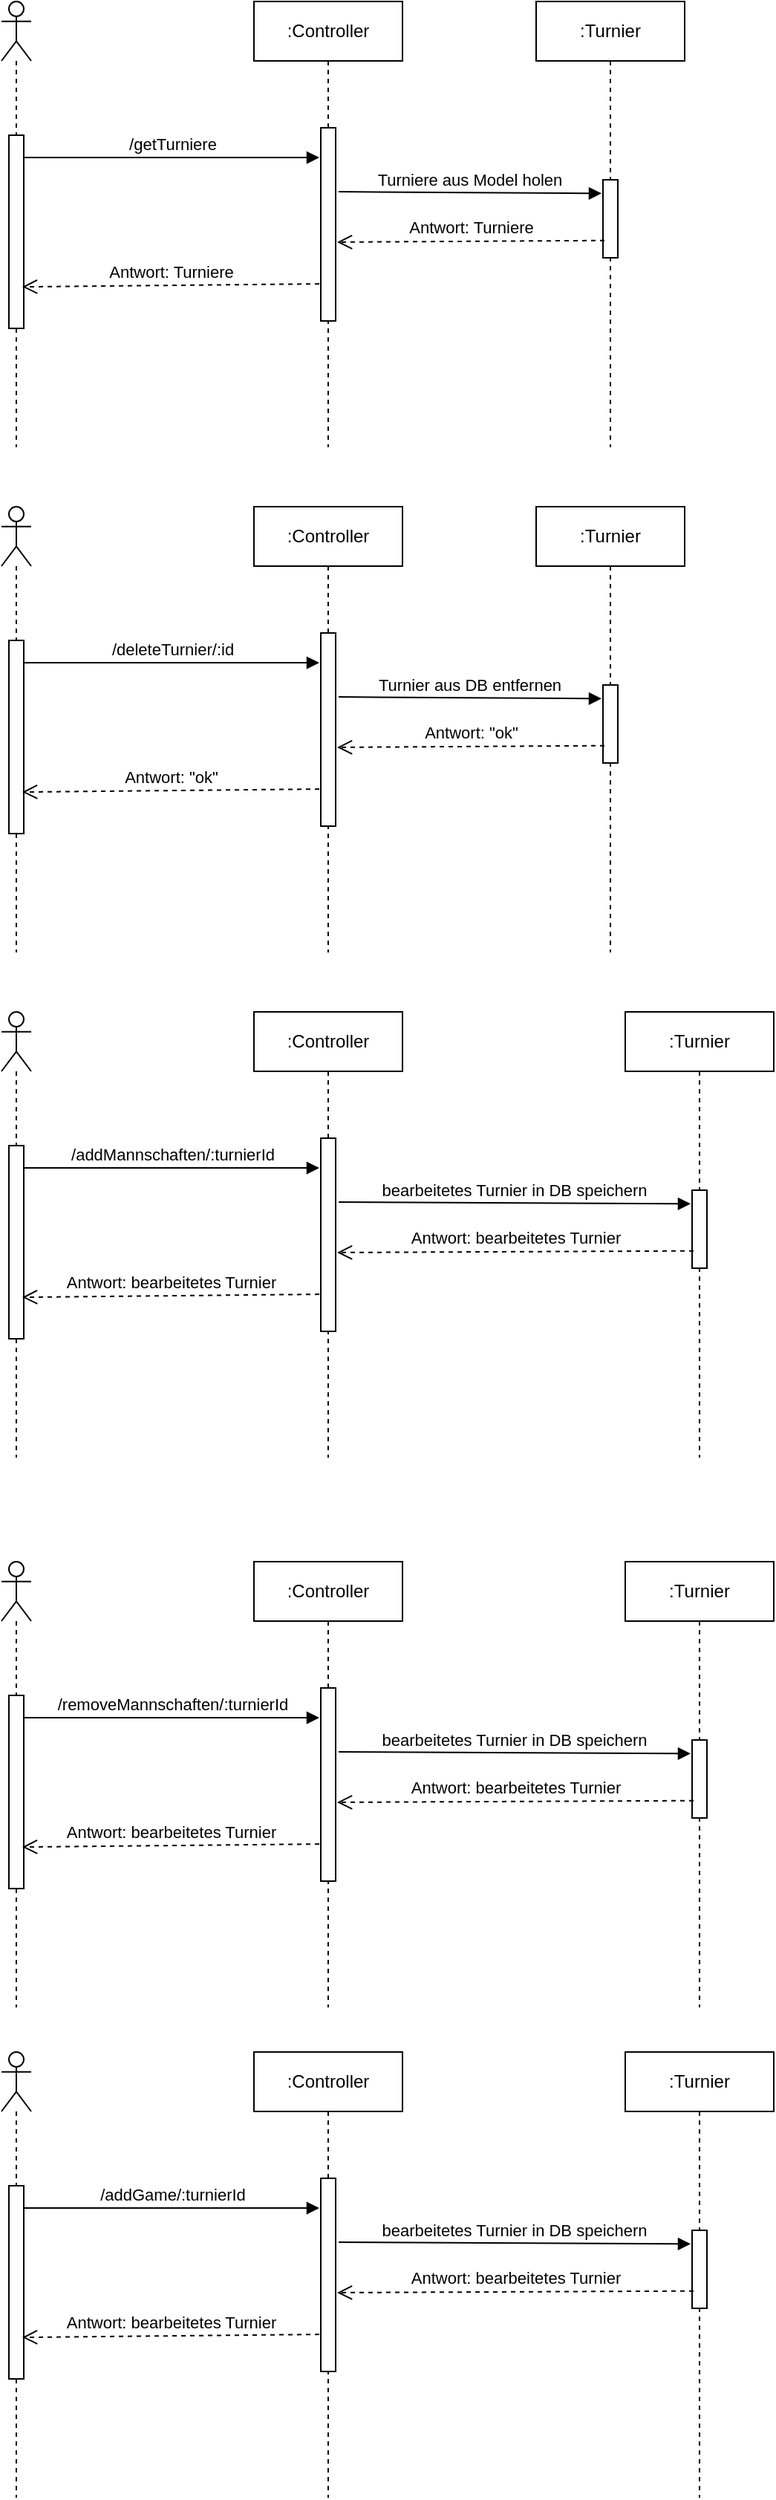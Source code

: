 <mxfile version="13.10.0" type="embed">
    <diagram id="p36Yqyrogv8A9jEpyJuB" name="Page-1">
        <mxGraphModel dx="820" dy="713" grid="1" gridSize="10" guides="1" tooltips="1" connect="1" arrows="1" fold="1" page="1" pageScale="1" pageWidth="850" pageHeight="1100" math="0" shadow="0">
            <root>
                <mxCell id="0"/>
                <mxCell id="1" parent="0"/>
                <mxCell id="2" value="" style="shape=umlLifeline;participant=umlActor;perimeter=lifelinePerimeter;whiteSpace=wrap;html=1;container=1;collapsible=0;recursiveResize=0;verticalAlign=top;spacingTop=36;outlineConnect=0;" parent="1" vertex="1">
                    <mxGeometry x="60" y="60" width="20" height="300" as="geometry"/>
                </mxCell>
                <mxCell id="5" value="" style="html=1;points=[];perimeter=orthogonalPerimeter;" parent="2" vertex="1">
                    <mxGeometry x="5" y="90" width="10" height="130" as="geometry"/>
                </mxCell>
                <mxCell id="3" value=":Controller" style="shape=umlLifeline;perimeter=lifelinePerimeter;whiteSpace=wrap;html=1;container=1;collapsible=0;recursiveResize=0;outlineConnect=0;" parent="1" vertex="1">
                    <mxGeometry x="230" y="60" width="100" height="300" as="geometry"/>
                </mxCell>
                <mxCell id="6" value="" style="html=1;points=[];perimeter=orthogonalPerimeter;" parent="3" vertex="1">
                    <mxGeometry x="45" y="85" width="10" height="130" as="geometry"/>
                </mxCell>
                <mxCell id="4" value=":Turnier" style="shape=umlLifeline;perimeter=lifelinePerimeter;whiteSpace=wrap;html=1;container=1;collapsible=0;recursiveResize=0;outlineConnect=0;" parent="1" vertex="1">
                    <mxGeometry x="420" y="60" width="100" height="300" as="geometry"/>
                </mxCell>
                <mxCell id="7" value="" style="html=1;points=[];perimeter=orthogonalPerimeter;" parent="4" vertex="1">
                    <mxGeometry x="45" y="120" width="10" height="52.5" as="geometry"/>
                </mxCell>
                <mxCell id="9" value="/getTurniere" style="html=1;verticalAlign=bottom;endArrow=block;entryX=-0.1;entryY=0.154;entryDx=0;entryDy=0;entryPerimeter=0;" parent="1" source="5" target="6" edge="1">
                    <mxGeometry relative="1" as="geometry">
                        <mxPoint x="310" y="170" as="sourcePoint"/>
                        <mxPoint x="240" y="170" as="targetPoint"/>
                    </mxGeometry>
                </mxCell>
                <mxCell id="10" value="Antwort: Turniere" style="html=1;verticalAlign=bottom;endArrow=open;dashed=1;endSize=8;entryX=0.9;entryY=0.785;entryDx=0;entryDy=0;entryPerimeter=0;exitX=-0.1;exitY=0.808;exitDx=0;exitDy=0;exitPerimeter=0;" parent="1" source="6" target="5" edge="1">
                    <mxGeometry relative="1" as="geometry">
                        <mxPoint x="310" y="246" as="targetPoint"/>
                        <mxPoint x="260" y="248" as="sourcePoint"/>
                    </mxGeometry>
                </mxCell>
                <mxCell id="11" value="Turniere aus Model holen" style="html=1;verticalAlign=bottom;endArrow=block;entryX=-0.1;entryY=0.175;entryDx=0;entryDy=0;entryPerimeter=0;exitX=1.2;exitY=0.331;exitDx=0;exitDy=0;exitPerimeter=0;" parent="1" source="6" target="7" edge="1">
                    <mxGeometry relative="1" as="geometry">
                        <mxPoint x="85" y="175.02" as="sourcePoint"/>
                        <mxPoint x="284" y="175.02" as="targetPoint"/>
                    </mxGeometry>
                </mxCell>
                <mxCell id="13" value="Antwort: Turniere" style="html=1;verticalAlign=bottom;endArrow=open;dashed=1;endSize=8;entryX=1.1;entryY=0.592;entryDx=0;entryDy=0;entryPerimeter=0;exitX=0.1;exitY=0.778;exitDx=0;exitDy=0;exitPerimeter=0;" parent="1" source="7" target="6" edge="1">
                    <mxGeometry relative="1" as="geometry">
                        <mxPoint x="84" y="262.05" as="targetPoint"/>
                        <mxPoint x="284" y="260.04" as="sourcePoint"/>
                    </mxGeometry>
                </mxCell>
                <mxCell id="14" value="" style="shape=umlLifeline;participant=umlActor;perimeter=lifelinePerimeter;whiteSpace=wrap;html=1;container=1;collapsible=0;recursiveResize=0;verticalAlign=top;spacingTop=36;outlineConnect=0;" parent="1" vertex="1">
                    <mxGeometry x="60" y="400" width="20" height="300" as="geometry"/>
                </mxCell>
                <mxCell id="15" value="" style="html=1;points=[];perimeter=orthogonalPerimeter;" parent="14" vertex="1">
                    <mxGeometry x="5" y="90" width="10" height="130" as="geometry"/>
                </mxCell>
                <mxCell id="16" value=":Controller" style="shape=umlLifeline;perimeter=lifelinePerimeter;whiteSpace=wrap;html=1;container=1;collapsible=0;recursiveResize=0;outlineConnect=0;" parent="1" vertex="1">
                    <mxGeometry x="230" y="400" width="100" height="300" as="geometry"/>
                </mxCell>
                <mxCell id="17" value="" style="html=1;points=[];perimeter=orthogonalPerimeter;" parent="16" vertex="1">
                    <mxGeometry x="45" y="85" width="10" height="130" as="geometry"/>
                </mxCell>
                <mxCell id="18" value=":Turnier" style="shape=umlLifeline;perimeter=lifelinePerimeter;whiteSpace=wrap;html=1;container=1;collapsible=0;recursiveResize=0;outlineConnect=0;" parent="1" vertex="1">
                    <mxGeometry x="420" y="400" width="100" height="300" as="geometry"/>
                </mxCell>
                <mxCell id="19" value="" style="html=1;points=[];perimeter=orthogonalPerimeter;" parent="18" vertex="1">
                    <mxGeometry x="45" y="120" width="10" height="52.5" as="geometry"/>
                </mxCell>
                <mxCell id="20" value="/deleteTurnier/:id" style="html=1;verticalAlign=bottom;endArrow=block;entryX=-0.1;entryY=0.154;entryDx=0;entryDy=0;entryPerimeter=0;" parent="1" source="15" target="17" edge="1">
                    <mxGeometry relative="1" as="geometry">
                        <mxPoint x="310" y="510" as="sourcePoint"/>
                        <mxPoint x="240" y="510" as="targetPoint"/>
                    </mxGeometry>
                </mxCell>
                <mxCell id="21" value="Antwort: &quot;ok&quot;" style="html=1;verticalAlign=bottom;endArrow=open;dashed=1;endSize=8;entryX=0.9;entryY=0.785;entryDx=0;entryDy=0;entryPerimeter=0;exitX=-0.1;exitY=0.808;exitDx=0;exitDy=0;exitPerimeter=0;" parent="1" source="17" target="15" edge="1">
                    <mxGeometry relative="1" as="geometry">
                        <mxPoint x="310" y="586" as="targetPoint"/>
                        <mxPoint x="260" y="588" as="sourcePoint"/>
                    </mxGeometry>
                </mxCell>
                <mxCell id="22" value="Turnier aus DB entfernen" style="html=1;verticalAlign=bottom;endArrow=block;entryX=-0.1;entryY=0.175;entryDx=0;entryDy=0;entryPerimeter=0;exitX=1.2;exitY=0.331;exitDx=0;exitDy=0;exitPerimeter=0;" parent="1" source="17" target="19" edge="1">
                    <mxGeometry relative="1" as="geometry">
                        <mxPoint x="85" y="515.02" as="sourcePoint"/>
                        <mxPoint x="284" y="515.02" as="targetPoint"/>
                    </mxGeometry>
                </mxCell>
                <mxCell id="23" value="Antwort: &quot;ok&quot;" style="html=1;verticalAlign=bottom;endArrow=open;dashed=1;endSize=8;entryX=1.1;entryY=0.592;entryDx=0;entryDy=0;entryPerimeter=0;exitX=0.1;exitY=0.778;exitDx=0;exitDy=0;exitPerimeter=0;" parent="1" source="19" target="17" edge="1">
                    <mxGeometry relative="1" as="geometry">
                        <mxPoint x="84" y="602.05" as="targetPoint"/>
                        <mxPoint x="284" y="600.04" as="sourcePoint"/>
                    </mxGeometry>
                </mxCell>
                <mxCell id="24" value="" style="shape=umlLifeline;participant=umlActor;perimeter=lifelinePerimeter;whiteSpace=wrap;html=1;container=1;collapsible=0;recursiveResize=0;verticalAlign=top;spacingTop=36;outlineConnect=0;" parent="1" vertex="1">
                    <mxGeometry x="60" y="740" width="20" height="300" as="geometry"/>
                </mxCell>
                <mxCell id="25" value="" style="html=1;points=[];perimeter=orthogonalPerimeter;" parent="24" vertex="1">
                    <mxGeometry x="5" y="90" width="10" height="130" as="geometry"/>
                </mxCell>
                <mxCell id="26" value=":Controller" style="shape=umlLifeline;perimeter=lifelinePerimeter;whiteSpace=wrap;html=1;container=1;collapsible=0;recursiveResize=0;outlineConnect=0;" parent="1" vertex="1">
                    <mxGeometry x="230" y="740" width="100" height="300" as="geometry"/>
                </mxCell>
                <mxCell id="27" value="" style="html=1;points=[];perimeter=orthogonalPerimeter;" parent="26" vertex="1">
                    <mxGeometry x="45" y="85" width="10" height="130" as="geometry"/>
                </mxCell>
                <mxCell id="28" value=":Turnier" style="shape=umlLifeline;perimeter=lifelinePerimeter;whiteSpace=wrap;html=1;container=1;collapsible=0;recursiveResize=0;outlineConnect=0;" parent="1" vertex="1">
                    <mxGeometry x="480" y="740" width="100" height="300" as="geometry"/>
                </mxCell>
                <mxCell id="29" value="" style="html=1;points=[];perimeter=orthogonalPerimeter;" parent="28" vertex="1">
                    <mxGeometry x="45" y="120" width="10" height="52.5" as="geometry"/>
                </mxCell>
                <mxCell id="30" value="/addMannschaften/:turnierId" style="html=1;verticalAlign=bottom;endArrow=block;entryX=-0.1;entryY=0.154;entryDx=0;entryDy=0;entryPerimeter=0;" parent="1" source="25" target="27" edge="1">
                    <mxGeometry relative="1" as="geometry">
                        <mxPoint x="310" y="850" as="sourcePoint"/>
                        <mxPoint x="240" y="850" as="targetPoint"/>
                    </mxGeometry>
                </mxCell>
                <mxCell id="31" value="Antwort: bearbeitetes Turnier" style="html=1;verticalAlign=bottom;endArrow=open;dashed=1;endSize=8;entryX=0.9;entryY=0.785;entryDx=0;entryDy=0;entryPerimeter=0;exitX=-0.1;exitY=0.808;exitDx=0;exitDy=0;exitPerimeter=0;" parent="1" source="27" target="25" edge="1">
                    <mxGeometry relative="1" as="geometry">
                        <mxPoint x="310" y="926" as="targetPoint"/>
                        <mxPoint x="260" y="928" as="sourcePoint"/>
                    </mxGeometry>
                </mxCell>
                <mxCell id="32" value="bearbeitetes Turnier in DB speichern" style="html=1;verticalAlign=bottom;endArrow=block;entryX=-0.1;entryY=0.175;entryDx=0;entryDy=0;entryPerimeter=0;exitX=1.2;exitY=0.331;exitDx=0;exitDy=0;exitPerimeter=0;" parent="1" source="27" target="29" edge="1">
                    <mxGeometry relative="1" as="geometry">
                        <mxPoint x="85" y="855.02" as="sourcePoint"/>
                        <mxPoint x="284" y="855.02" as="targetPoint"/>
                    </mxGeometry>
                </mxCell>
                <mxCell id="33" value="Antwort: bearbeitetes Turnier" style="html=1;verticalAlign=bottom;endArrow=open;dashed=1;endSize=8;entryX=1.1;entryY=0.592;entryDx=0;entryDy=0;entryPerimeter=0;exitX=0.1;exitY=0.778;exitDx=0;exitDy=0;exitPerimeter=0;" parent="1" source="29" target="27" edge="1">
                    <mxGeometry relative="1" as="geometry">
                        <mxPoint x="84" y="942.05" as="targetPoint"/>
                        <mxPoint x="284" y="940.04" as="sourcePoint"/>
                    </mxGeometry>
                </mxCell>
                <mxCell id="34" value="" style="shape=umlLifeline;participant=umlActor;perimeter=lifelinePerimeter;whiteSpace=wrap;html=1;container=1;collapsible=0;recursiveResize=0;verticalAlign=top;spacingTop=36;outlineConnect=0;" vertex="1" parent="1">
                    <mxGeometry x="60" y="1110" width="20" height="300" as="geometry"/>
                </mxCell>
                <mxCell id="35" value="" style="html=1;points=[];perimeter=orthogonalPerimeter;" vertex="1" parent="34">
                    <mxGeometry x="5" y="90" width="10" height="130" as="geometry"/>
                </mxCell>
                <mxCell id="36" value=":Controller" style="shape=umlLifeline;perimeter=lifelinePerimeter;whiteSpace=wrap;html=1;container=1;collapsible=0;recursiveResize=0;outlineConnect=0;" vertex="1" parent="1">
                    <mxGeometry x="230" y="1110" width="100" height="300" as="geometry"/>
                </mxCell>
                <mxCell id="37" value="" style="html=1;points=[];perimeter=orthogonalPerimeter;" vertex="1" parent="36">
                    <mxGeometry x="45" y="85" width="10" height="130" as="geometry"/>
                </mxCell>
                <mxCell id="38" value=":Turnier" style="shape=umlLifeline;perimeter=lifelinePerimeter;whiteSpace=wrap;html=1;container=1;collapsible=0;recursiveResize=0;outlineConnect=0;" vertex="1" parent="1">
                    <mxGeometry x="480" y="1110" width="100" height="300" as="geometry"/>
                </mxCell>
                <mxCell id="39" value="" style="html=1;points=[];perimeter=orthogonalPerimeter;" vertex="1" parent="38">
                    <mxGeometry x="45" y="120" width="10" height="52.5" as="geometry"/>
                </mxCell>
                <mxCell id="40" value="/removeMannschaften/:turnierId" style="html=1;verticalAlign=bottom;endArrow=block;entryX=-0.1;entryY=0.154;entryDx=0;entryDy=0;entryPerimeter=0;" edge="1" parent="1" source="35" target="37">
                    <mxGeometry relative="1" as="geometry">
                        <mxPoint x="310" y="1220" as="sourcePoint"/>
                        <mxPoint x="240" y="1220" as="targetPoint"/>
                    </mxGeometry>
                </mxCell>
                <mxCell id="41" value="Antwort: bearbeitetes Turnier" style="html=1;verticalAlign=bottom;endArrow=open;dashed=1;endSize=8;entryX=0.9;entryY=0.785;entryDx=0;entryDy=0;entryPerimeter=0;exitX=-0.1;exitY=0.808;exitDx=0;exitDy=0;exitPerimeter=0;" edge="1" parent="1" source="37" target="35">
                    <mxGeometry relative="1" as="geometry">
                        <mxPoint x="310" y="1296" as="targetPoint"/>
                        <mxPoint x="260" y="1298" as="sourcePoint"/>
                    </mxGeometry>
                </mxCell>
                <mxCell id="42" value="bearbeitetes Turnier in DB speichern" style="html=1;verticalAlign=bottom;endArrow=block;entryX=-0.1;entryY=0.175;entryDx=0;entryDy=0;entryPerimeter=0;exitX=1.2;exitY=0.331;exitDx=0;exitDy=0;exitPerimeter=0;" edge="1" parent="1" source="37" target="39">
                    <mxGeometry relative="1" as="geometry">
                        <mxPoint x="85" y="1225.02" as="sourcePoint"/>
                        <mxPoint x="284" y="1225.02" as="targetPoint"/>
                    </mxGeometry>
                </mxCell>
                <mxCell id="43" value="Antwort: bearbeitetes Turnier" style="html=1;verticalAlign=bottom;endArrow=open;dashed=1;endSize=8;entryX=1.1;entryY=0.592;entryDx=0;entryDy=0;entryPerimeter=0;exitX=0.1;exitY=0.778;exitDx=0;exitDy=0;exitPerimeter=0;" edge="1" parent="1" source="39" target="37">
                    <mxGeometry relative="1" as="geometry">
                        <mxPoint x="84" y="1312.05" as="targetPoint"/>
                        <mxPoint x="284" y="1310.04" as="sourcePoint"/>
                    </mxGeometry>
                </mxCell>
                <mxCell id="44" value="" style="shape=umlLifeline;participant=umlActor;perimeter=lifelinePerimeter;whiteSpace=wrap;html=1;container=1;collapsible=0;recursiveResize=0;verticalAlign=top;spacingTop=36;outlineConnect=0;" vertex="1" parent="1">
                    <mxGeometry x="60" y="1440" width="20" height="300" as="geometry"/>
                </mxCell>
                <mxCell id="45" value="" style="html=1;points=[];perimeter=orthogonalPerimeter;" vertex="1" parent="44">
                    <mxGeometry x="5" y="90" width="10" height="130" as="geometry"/>
                </mxCell>
                <mxCell id="46" value=":Controller" style="shape=umlLifeline;perimeter=lifelinePerimeter;whiteSpace=wrap;html=1;container=1;collapsible=0;recursiveResize=0;outlineConnect=0;" vertex="1" parent="1">
                    <mxGeometry x="230" y="1440" width="100" height="300" as="geometry"/>
                </mxCell>
                <mxCell id="47" value="" style="html=1;points=[];perimeter=orthogonalPerimeter;" vertex="1" parent="46">
                    <mxGeometry x="45" y="85" width="10" height="130" as="geometry"/>
                </mxCell>
                <mxCell id="48" value=":Turnier" style="shape=umlLifeline;perimeter=lifelinePerimeter;whiteSpace=wrap;html=1;container=1;collapsible=0;recursiveResize=0;outlineConnect=0;" vertex="1" parent="1">
                    <mxGeometry x="480" y="1440" width="100" height="300" as="geometry"/>
                </mxCell>
                <mxCell id="49" value="" style="html=1;points=[];perimeter=orthogonalPerimeter;" vertex="1" parent="48">
                    <mxGeometry x="45" y="120" width="10" height="52.5" as="geometry"/>
                </mxCell>
                <mxCell id="50" value="/addGame/:turnierId" style="html=1;verticalAlign=bottom;endArrow=block;entryX=-0.1;entryY=0.154;entryDx=0;entryDy=0;entryPerimeter=0;" edge="1" parent="1" source="45" target="47">
                    <mxGeometry relative="1" as="geometry">
                        <mxPoint x="310" y="1550" as="sourcePoint"/>
                        <mxPoint x="240" y="1550" as="targetPoint"/>
                    </mxGeometry>
                </mxCell>
                <mxCell id="51" value="Antwort: bearbeitetes Turnier" style="html=1;verticalAlign=bottom;endArrow=open;dashed=1;endSize=8;entryX=0.9;entryY=0.785;entryDx=0;entryDy=0;entryPerimeter=0;exitX=-0.1;exitY=0.808;exitDx=0;exitDy=0;exitPerimeter=0;" edge="1" parent="1" source="47" target="45">
                    <mxGeometry relative="1" as="geometry">
                        <mxPoint x="310" y="1626" as="targetPoint"/>
                        <mxPoint x="260" y="1628" as="sourcePoint"/>
                    </mxGeometry>
                </mxCell>
                <mxCell id="52" value="bearbeitetes Turnier in DB speichern" style="html=1;verticalAlign=bottom;endArrow=block;entryX=-0.1;entryY=0.175;entryDx=0;entryDy=0;entryPerimeter=0;exitX=1.2;exitY=0.331;exitDx=0;exitDy=0;exitPerimeter=0;" edge="1" parent="1" source="47" target="49">
                    <mxGeometry relative="1" as="geometry">
                        <mxPoint x="85" y="1555.02" as="sourcePoint"/>
                        <mxPoint x="284" y="1555.02" as="targetPoint"/>
                    </mxGeometry>
                </mxCell>
                <mxCell id="53" value="Antwort: bearbeitetes Turnier" style="html=1;verticalAlign=bottom;endArrow=open;dashed=1;endSize=8;entryX=1.1;entryY=0.592;entryDx=0;entryDy=0;entryPerimeter=0;exitX=0.1;exitY=0.778;exitDx=0;exitDy=0;exitPerimeter=0;" edge="1" parent="1" source="49" target="47">
                    <mxGeometry relative="1" as="geometry">
                        <mxPoint x="84" y="1642.05" as="targetPoint"/>
                        <mxPoint x="284" y="1640.04" as="sourcePoint"/>
                    </mxGeometry>
                </mxCell>
            </root>
        </mxGraphModel>
    </diagram>
</mxfile>